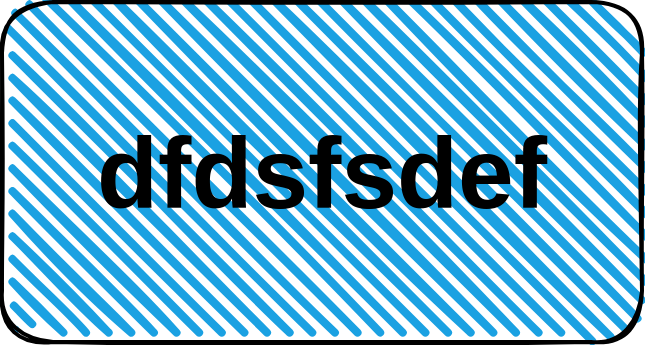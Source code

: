 <mxfile version="26.2.2">
  <diagram name="第 1 页" id="YFIgJpeW7XJJGZ6A-EU5">
    <mxGraphModel dx="1785" dy="988" grid="1" gridSize="10" guides="1" tooltips="1" connect="1" arrows="1" fold="1" page="1" pageScale="1" pageWidth="827" pageHeight="1169" math="0" shadow="0">
      <root>
        <mxCell id="0" />
        <mxCell id="1" parent="0" />
        <mxCell id="hMHoEzu2cK59RrkP0h_v-1" value="&lt;font style=&quot;font-size: 50px;&quot;&gt;&lt;b&gt;dfdsfsdef&lt;/b&gt;&lt;/font&gt;" style="rounded=1;whiteSpace=wrap;html=1;strokeWidth=2;fillWeight=4;hachureGap=8;hachureAngle=45;fillColor=#1ba1e2;sketch=1;align=center;" vertex="1" parent="1">
          <mxGeometry x="80" y="270" width="320" height="170" as="geometry" />
        </mxCell>
      </root>
    </mxGraphModel>
  </diagram>
</mxfile>
